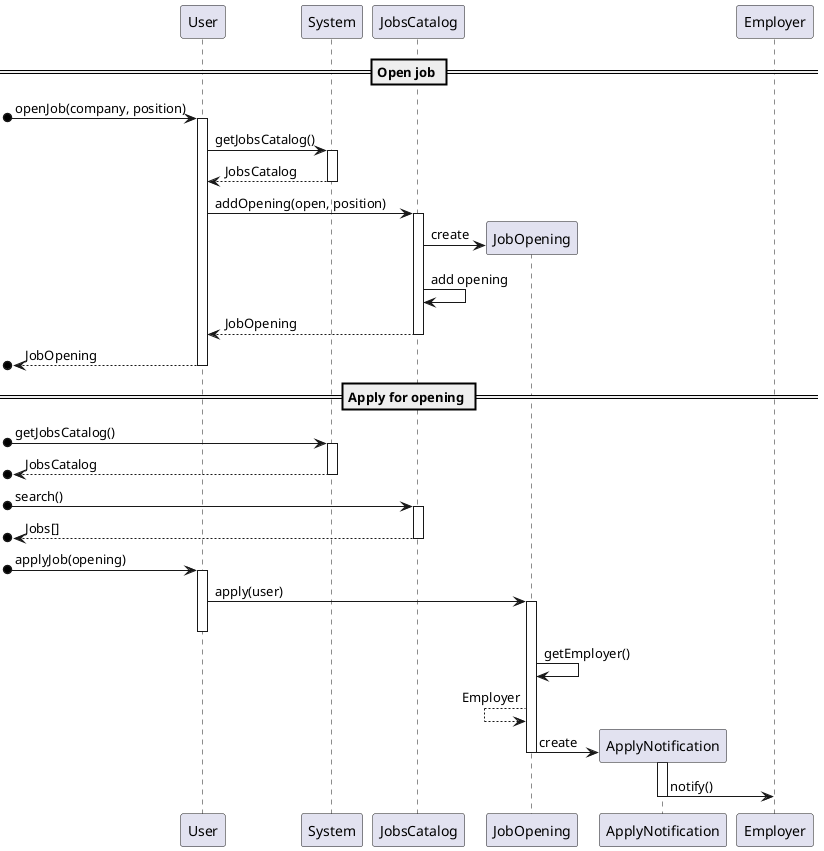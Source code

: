 @startuml

== Open job ==

[o-> User++: openJob(company, position)
    User -> System++: getJobsCatalog()
    User <-- System--: JobsCatalog
    User -> JobsCatalog++: addOpening(open, position)
        JobsCatalog -> JobOpening**: create
            JobsCatalog -> JobsCatalog: add opening
    User <-- JobsCatalog--: JobOpening
[o<-- User--: JobOpening

== Apply for opening ==

[o-> System++: getJobsCatalog()
[o<-- System--: JobsCatalog
[o-> JobsCatalog++: search()
[o<-- JobsCatalog--: Jobs[]

[o-> User++: applyJob(opening)
    User -> JobOpening++: apply(user)
    User--
        JobOpening -> JobOpening: getEmployer()
        JobOpening <-- JobOpening: Employer
        JobOpening -> ApplyNotification**: create
        JobOpening--
            ApplyNotification++
            ApplyNotification -> Employer--: notify()
@enduml
